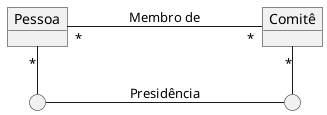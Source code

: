 @startuml mod05ima10
object "Pessoa" as pe
object "Comitê" as co
circle " " as p1
circle " " as p2
left to right direction
pe "*"---"*" co : Membro de
pe "*"-right- p1
p1 --- p2 : Presidência
p2 -left- "*" co
@enduml